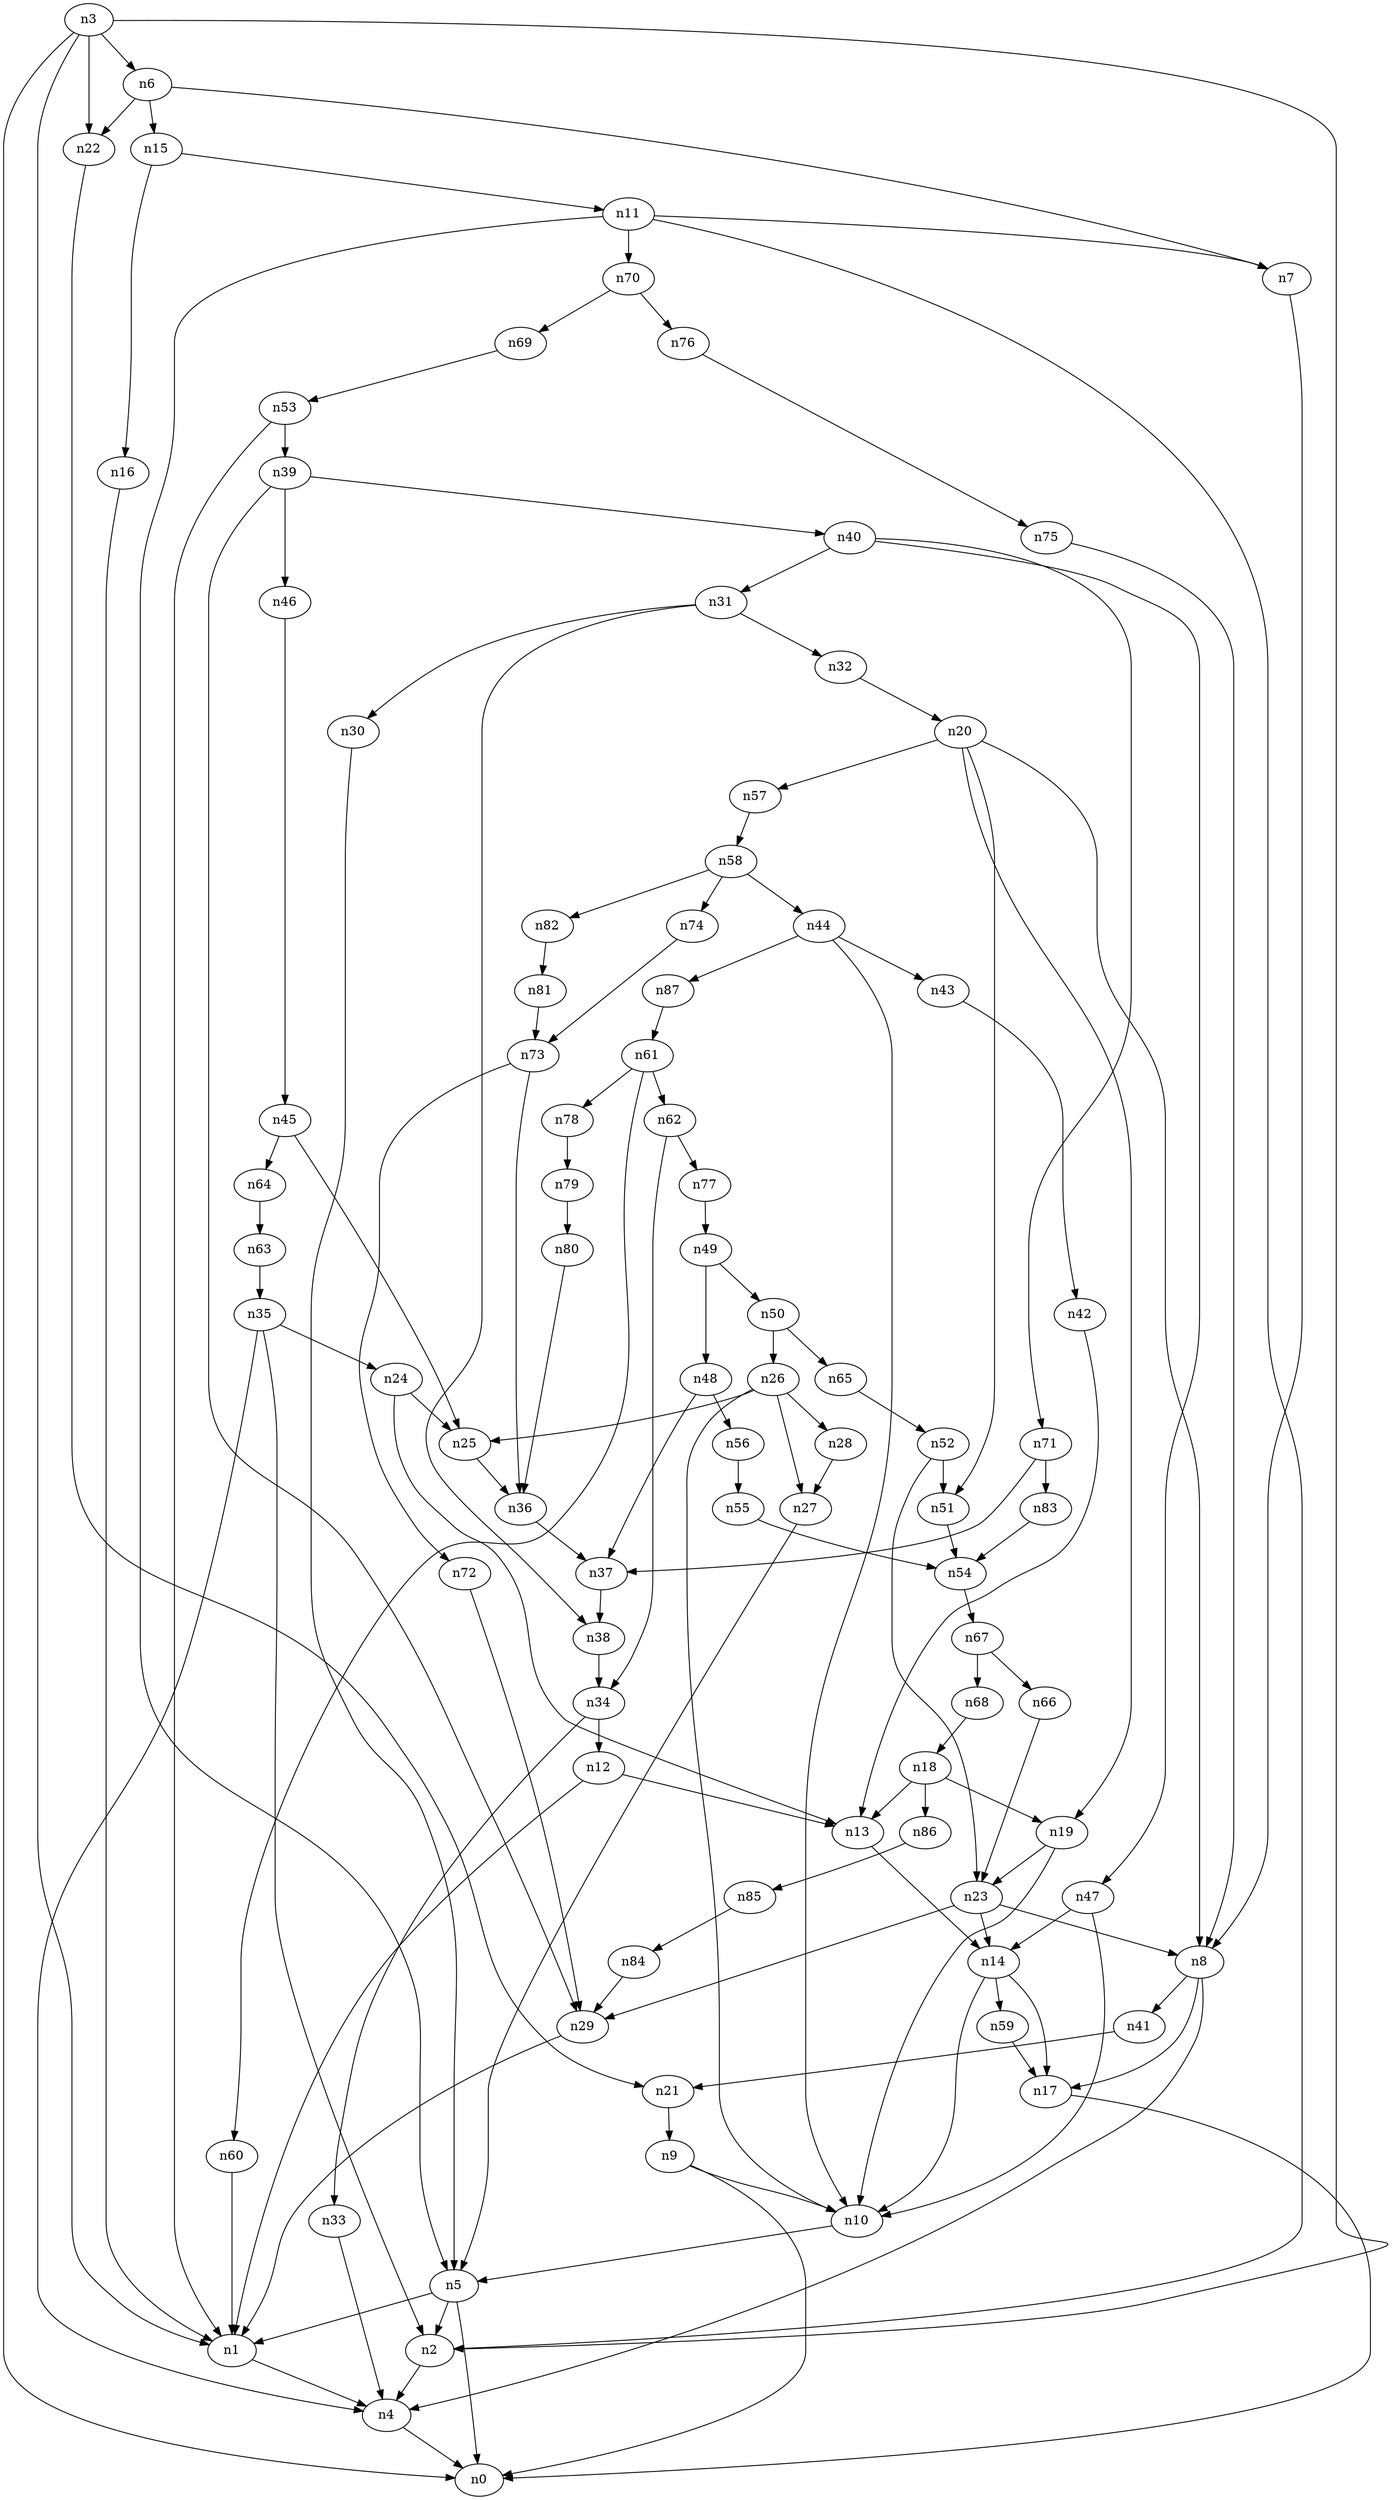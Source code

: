 digraph G {
	n1 -> n4	 [_graphml_id=e4];
	n2 -> n4	 [_graphml_id=e7];
	n3 -> n0	 [_graphml_id=e0];
	n3 -> n1	 [_graphml_id=e3];
	n3 -> n2	 [_graphml_id=e6];
	n3 -> n6	 [_graphml_id=e9];
	n3 -> n22	 [_graphml_id=e98];
	n4 -> n0	 [_graphml_id=e1];
	n5 -> n0	 [_graphml_id=e2];
	n5 -> n1	 [_graphml_id=e5];
	n5 -> n2	 [_graphml_id=e8];
	n6 -> n7	 [_graphml_id=e10];
	n6 -> n15	 [_graphml_id=e38];
	n6 -> n22	 [_graphml_id=e35];
	n7 -> n8	 [_graphml_id=e11];
	n8 -> n4	 [_graphml_id=e12];
	n8 -> n17	 [_graphml_id=e27];
	n8 -> n41	 [_graphml_id=e67];
	n9 -> n0	 [_graphml_id=e13];
	n9 -> n10	 [_graphml_id=e14];
	n10 -> n5	 [_graphml_id=e15];
	n11 -> n2	 [_graphml_id=e18];
	n11 -> n5	 [_graphml_id=e16];
	n11 -> n7	 [_graphml_id=e17];
	n11 -> n70	 [_graphml_id=e115];
	n12 -> n1	 [_graphml_id=e19];
	n12 -> n13	 [_graphml_id=e20];
	n13 -> n14	 [_graphml_id=e21];
	n14 -> n10	 [_graphml_id=e22];
	n14 -> n17	 [_graphml_id=e28];
	n14 -> n59	 [_graphml_id=e96];
	n15 -> n11	 [_graphml_id=e23];
	n15 -> n16	 [_graphml_id=e24];
	n16 -> n1	 [_graphml_id=e25];
	n17 -> n0	 [_graphml_id=e26];
	n18 -> n13	 [_graphml_id=e29];
	n18 -> n19	 [_graphml_id=e30];
	n18 -> n86	 [_graphml_id=e141];
	n19 -> n10	 [_graphml_id=e48];
	n19 -> n23	 [_graphml_id=e36];
	n20 -> n8	 [_graphml_id=e32];
	n20 -> n19	 [_graphml_id=e31];
	n20 -> n51	 [_graphml_id=e83];
	n20 -> n57	 [_graphml_id=e93];
	n21 -> n9	 [_graphml_id=e33];
	n22 -> n21	 [_graphml_id=e34];
	n23 -> n8	 [_graphml_id=e68];
	n23 -> n14	 [_graphml_id=e37];
	n23 -> n29	 [_graphml_id=e47];
	n24 -> n13	 [_graphml_id=e39];
	n24 -> n25	 [_graphml_id=e40];
	n25 -> n36	 [_graphml_id=e59];
	n26 -> n10	 [_graphml_id=e42];
	n26 -> n25	 [_graphml_id=e41];
	n26 -> n27	 [_graphml_id=e58];
	n26 -> n28	 [_graphml_id=e45];
	n27 -> n5	 [_graphml_id=e43];
	n28 -> n27	 [_graphml_id=e44];
	n29 -> n1	 [_graphml_id=e46];
	n30 -> n5	 [_graphml_id=e49];
	n31 -> n30	 [_graphml_id=e50];
	n31 -> n32	 [_graphml_id=e51];
	n31 -> n38	 [_graphml_id=e108];
	n32 -> n20	 [_graphml_id=e52];
	n33 -> n4	 [_graphml_id=e53];
	n34 -> n12	 [_graphml_id=e55];
	n34 -> n33	 [_graphml_id=e54];
	n35 -> n2	 [_graphml_id=e88];
	n35 -> n4	 [_graphml_id=e56];
	n35 -> n24	 [_graphml_id=e57];
	n36 -> n37	 [_graphml_id=e60];
	n37 -> n38	 [_graphml_id=e61];
	n38 -> n34	 [_graphml_id=e62];
	n39 -> n29	 [_graphml_id=e63];
	n39 -> n40	 [_graphml_id=e64];
	n39 -> n46	 [_graphml_id=e75];
	n40 -> n31	 [_graphml_id=e65];
	n40 -> n47	 [_graphml_id=e76];
	n40 -> n71	 [_graphml_id=e116];
	n41 -> n21	 [_graphml_id=e66];
	n42 -> n13	 [_graphml_id=e69];
	n43 -> n42	 [_graphml_id=e70];
	n44 -> n10	 [_graphml_id=e72];
	n44 -> n43	 [_graphml_id=e71];
	n44 -> n87	 [_graphml_id=e142];
	n45 -> n25	 [_graphml_id=e73];
	n45 -> n64	 [_graphml_id=e105];
	n46 -> n45	 [_graphml_id=e74];
	n47 -> n10	 [_graphml_id=e77];
	n47 -> n14	 [_graphml_id=e78];
	n48 -> n37	 [_graphml_id=e79];
	n48 -> n56	 [_graphml_id=e92];
	n49 -> n48	 [_graphml_id=e80];
	n49 -> n50	 [_graphml_id=e81];
	n50 -> n26	 [_graphml_id=e82];
	n50 -> n65	 [_graphml_id=e107];
	n51 -> n54	 [_graphml_id=e89];
	n52 -> n23	 [_graphml_id=e85];
	n52 -> n51	 [_graphml_id=e84];
	n53 -> n1	 [_graphml_id=e86];
	n53 -> n39	 [_graphml_id=e87];
	n54 -> n67	 [_graphml_id=e137];
	n55 -> n54	 [_graphml_id=e90];
	n56 -> n55	 [_graphml_id=e91];
	n57 -> n58	 [_graphml_id=e94];
	n58 -> n44	 [_graphml_id=e95];
	n58 -> n74	 [_graphml_id=e121];
	n58 -> n82	 [_graphml_id=e134];
	n59 -> n17	 [_graphml_id=e97];
	n60 -> n1	 [_graphml_id=e99];
	n61 -> n60	 [_graphml_id=e100];
	n61 -> n62	 [_graphml_id=e101];
	n61 -> n78	 [_graphml_id=e128];
	n62 -> n34	 [_graphml_id=e102];
	n62 -> n77	 [_graphml_id=e126];
	n63 -> n35	 [_graphml_id=e103];
	n64 -> n63	 [_graphml_id=e104];
	n65 -> n52	 [_graphml_id=e106];
	n66 -> n23	 [_graphml_id=e109];
	n67 -> n66	 [_graphml_id=e110];
	n67 -> n68	 [_graphml_id=e111];
	n68 -> n18	 [_graphml_id=e112];
	n69 -> n53	 [_graphml_id=e113];
	n70 -> n69	 [_graphml_id=e114];
	n70 -> n76	 [_graphml_id=e124];
	n71 -> n37	 [_graphml_id=e117];
	n71 -> n83	 [_graphml_id=e135];
	n72 -> n29	 [_graphml_id=e118];
	n73 -> n36	 [_graphml_id=e127];
	n73 -> n72	 [_graphml_id=e119];
	n74 -> n73	 [_graphml_id=e120];
	n75 -> n8	 [_graphml_id=e122];
	n76 -> n75	 [_graphml_id=e123];
	n77 -> n49	 [_graphml_id=e125];
	n78 -> n79	 [_graphml_id=e129];
	n79 -> n80	 [_graphml_id=e130];
	n80 -> n36	 [_graphml_id=e131];
	n81 -> n73	 [_graphml_id=e132];
	n82 -> n81	 [_graphml_id=e133];
	n83 -> n54	 [_graphml_id=e136];
	n84 -> n29	 [_graphml_id=e138];
	n85 -> n84	 [_graphml_id=e139];
	n86 -> n85	 [_graphml_id=e140];
	n87 -> n61	 [_graphml_id=e143];
}
